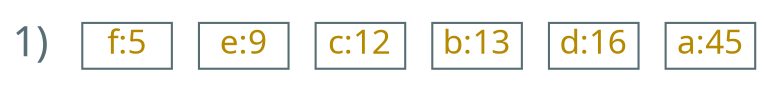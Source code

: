 digraph g {
    bgcolor=transparent
    rankdir=TB
    graph [ranksep=0.1, nodesep=0.18]
    node [shape=plaintext, fixedsize=true, width=0.3, color="#586e75", fontcolor="#586e75", fontsize=20, fontname="LXGWWenKai"]
    edge [arrowhead=none, color="#586e75", fontcolor="#268bd2", fontsize=16, fontname="LXGWWenKai"]

    "1)"

    node [shape=box, width=0.6, height=0.3, fontsize=16, fontcolor="#b58900"]

    "f:5"
    "e:9"
    "c:12"
    "b:13"
    "d:16"
    "a:45"
}